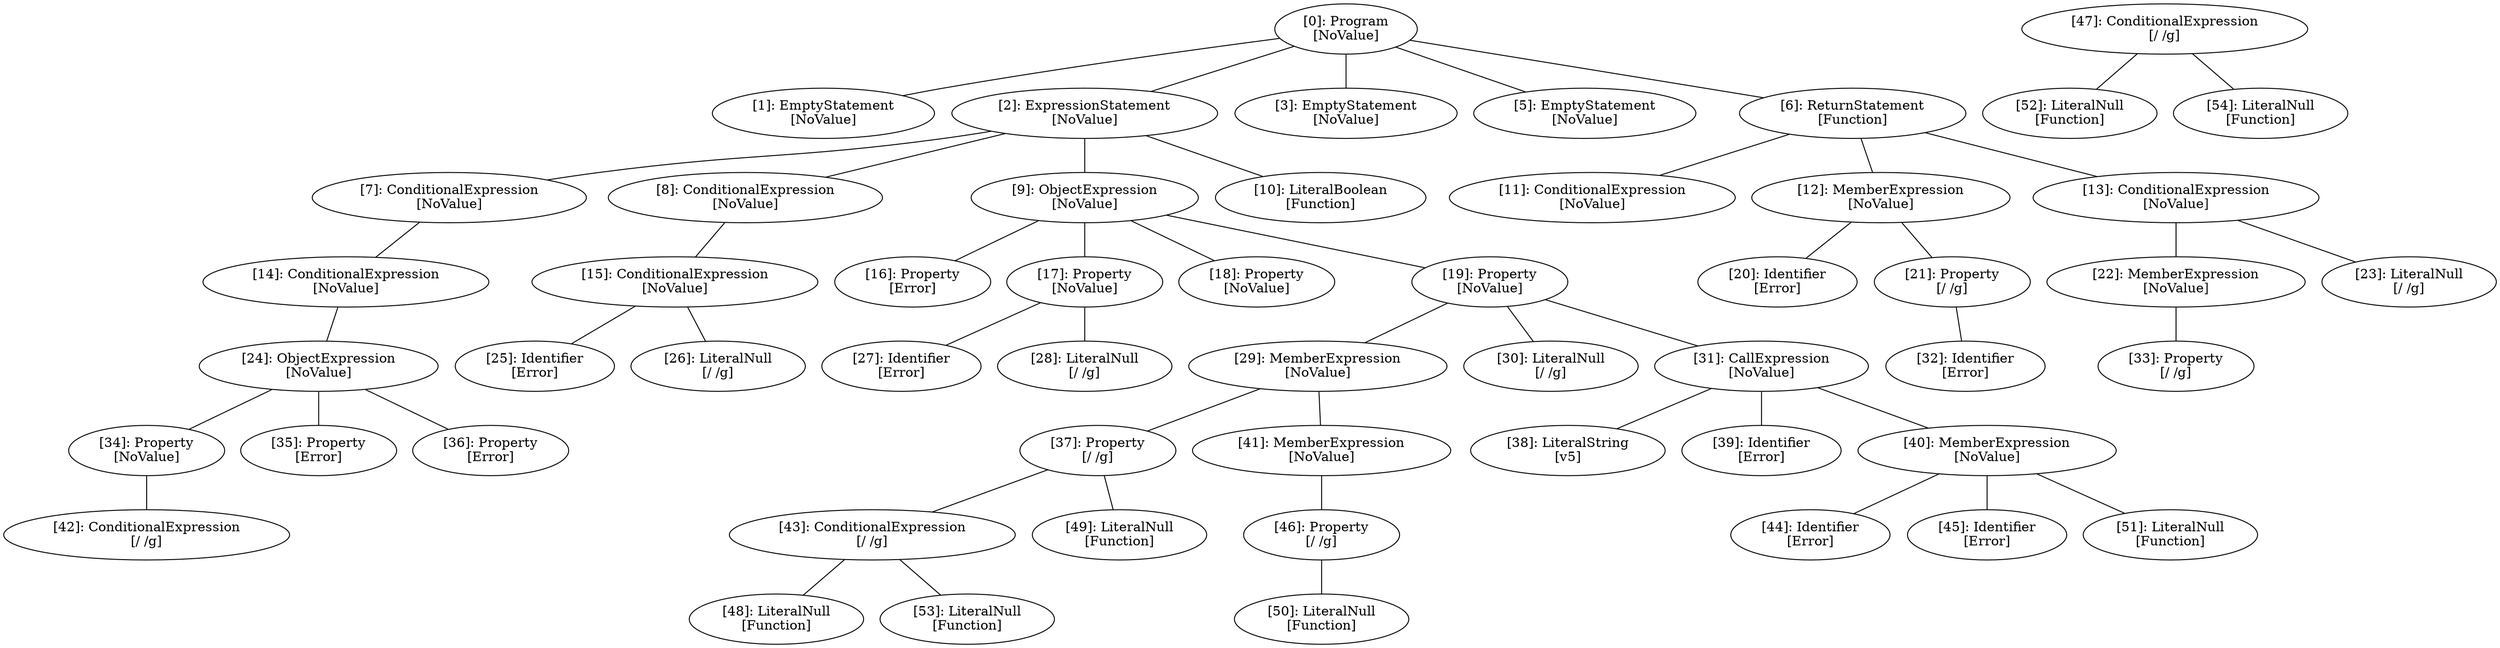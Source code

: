 // Result
graph {
	0 [label="[0]: Program
[NoValue]"]
	1 [label="[1]: EmptyStatement
[NoValue]"]
	2 [label="[2]: ExpressionStatement
[NoValue]"]
	3 [label="[3]: EmptyStatement
[NoValue]"]
	5 [label="[5]: EmptyStatement
[NoValue]"]
	6 [label="[6]: ReturnStatement
[Function]"]
	7 [label="[7]: ConditionalExpression
[NoValue]"]
	8 [label="[8]: ConditionalExpression
[NoValue]"]
	9 [label="[9]: ObjectExpression
[NoValue]"]
	10 [label="[10]: LiteralBoolean
[Function]"]
	11 [label="[11]: ConditionalExpression
[NoValue]"]
	12 [label="[12]: MemberExpression
[NoValue]"]
	13 [label="[13]: ConditionalExpression
[NoValue]"]
	14 [label="[14]: ConditionalExpression
[NoValue]"]
	15 [label="[15]: ConditionalExpression
[NoValue]"]
	16 [label="[16]: Property
[Error]"]
	17 [label="[17]: Property
[NoValue]"]
	18 [label="[18]: Property
[NoValue]"]
	19 [label="[19]: Property
[NoValue]"]
	20 [label="[20]: Identifier
[Error]"]
	21 [label="[21]: Property
[/ /g]"]
	22 [label="[22]: MemberExpression
[NoValue]"]
	23 [label="[23]: LiteralNull
[/ /g]"]
	24 [label="[24]: ObjectExpression
[NoValue]"]
	25 [label="[25]: Identifier
[Error]"]
	26 [label="[26]: LiteralNull
[/ /g]"]
	27 [label="[27]: Identifier
[Error]"]
	28 [label="[28]: LiteralNull
[/ /g]"]
	29 [label="[29]: MemberExpression
[NoValue]"]
	30 [label="[30]: LiteralNull
[/ /g]"]
	31 [label="[31]: CallExpression
[NoValue]"]
	32 [label="[32]: Identifier
[Error]"]
	33 [label="[33]: Property
[/ /g]"]
	34 [label="[34]: Property
[NoValue]"]
	35 [label="[35]: Property
[Error]"]
	36 [label="[36]: Property
[Error]"]
	37 [label="[37]: Property
[/ /g]"]
	38 [label="[38]: LiteralString
[v5]"]
	39 [label="[39]: Identifier
[Error]"]
	40 [label="[40]: MemberExpression
[NoValue]"]
	41 [label="[41]: MemberExpression
[NoValue]"]
	42 [label="[42]: ConditionalExpression
[/ /g]"]
	43 [label="[43]: ConditionalExpression
[/ /g]"]
	44 [label="[44]: Identifier
[Error]"]
	45 [label="[45]: Identifier
[Error]"]
	46 [label="[46]: Property
[/ /g]"]
	47 [label="[47]: ConditionalExpression
[/ /g]"]
	48 [label="[48]: LiteralNull
[Function]"]
	49 [label="[49]: LiteralNull
[Function]"]
	50 [label="[50]: LiteralNull
[Function]"]
	51 [label="[51]: LiteralNull
[Function]"]
	52 [label="[52]: LiteralNull
[Function]"]
	53 [label="[53]: LiteralNull
[Function]"]
	54 [label="[54]: LiteralNull
[Function]"]
	0 -- 1
	0 -- 2
	0 -- 3
	0 -- 5
	0 -- 6
	2 -- 7
	2 -- 8
	2 -- 9
	2 -- 10
	6 -- 11
	6 -- 12
	6 -- 13
	7 -- 14
	8 -- 15
	9 -- 16
	9 -- 17
	9 -- 18
	9 -- 19
	12 -- 20
	12 -- 21
	13 -- 22
	13 -- 23
	14 -- 24
	15 -- 25
	15 -- 26
	17 -- 27
	17 -- 28
	19 -- 29
	19 -- 30
	19 -- 31
	21 -- 32
	22 -- 33
	24 -- 34
	24 -- 35
	24 -- 36
	29 -- 37
	29 -- 41
	31 -- 38
	31 -- 39
	31 -- 40
	34 -- 42
	37 -- 43
	37 -- 49
	40 -- 44
	40 -- 45
	40 -- 51
	41 -- 46
	43 -- 48
	43 -- 53
	46 -- 50
	47 -- 52
	47 -- 54
}
